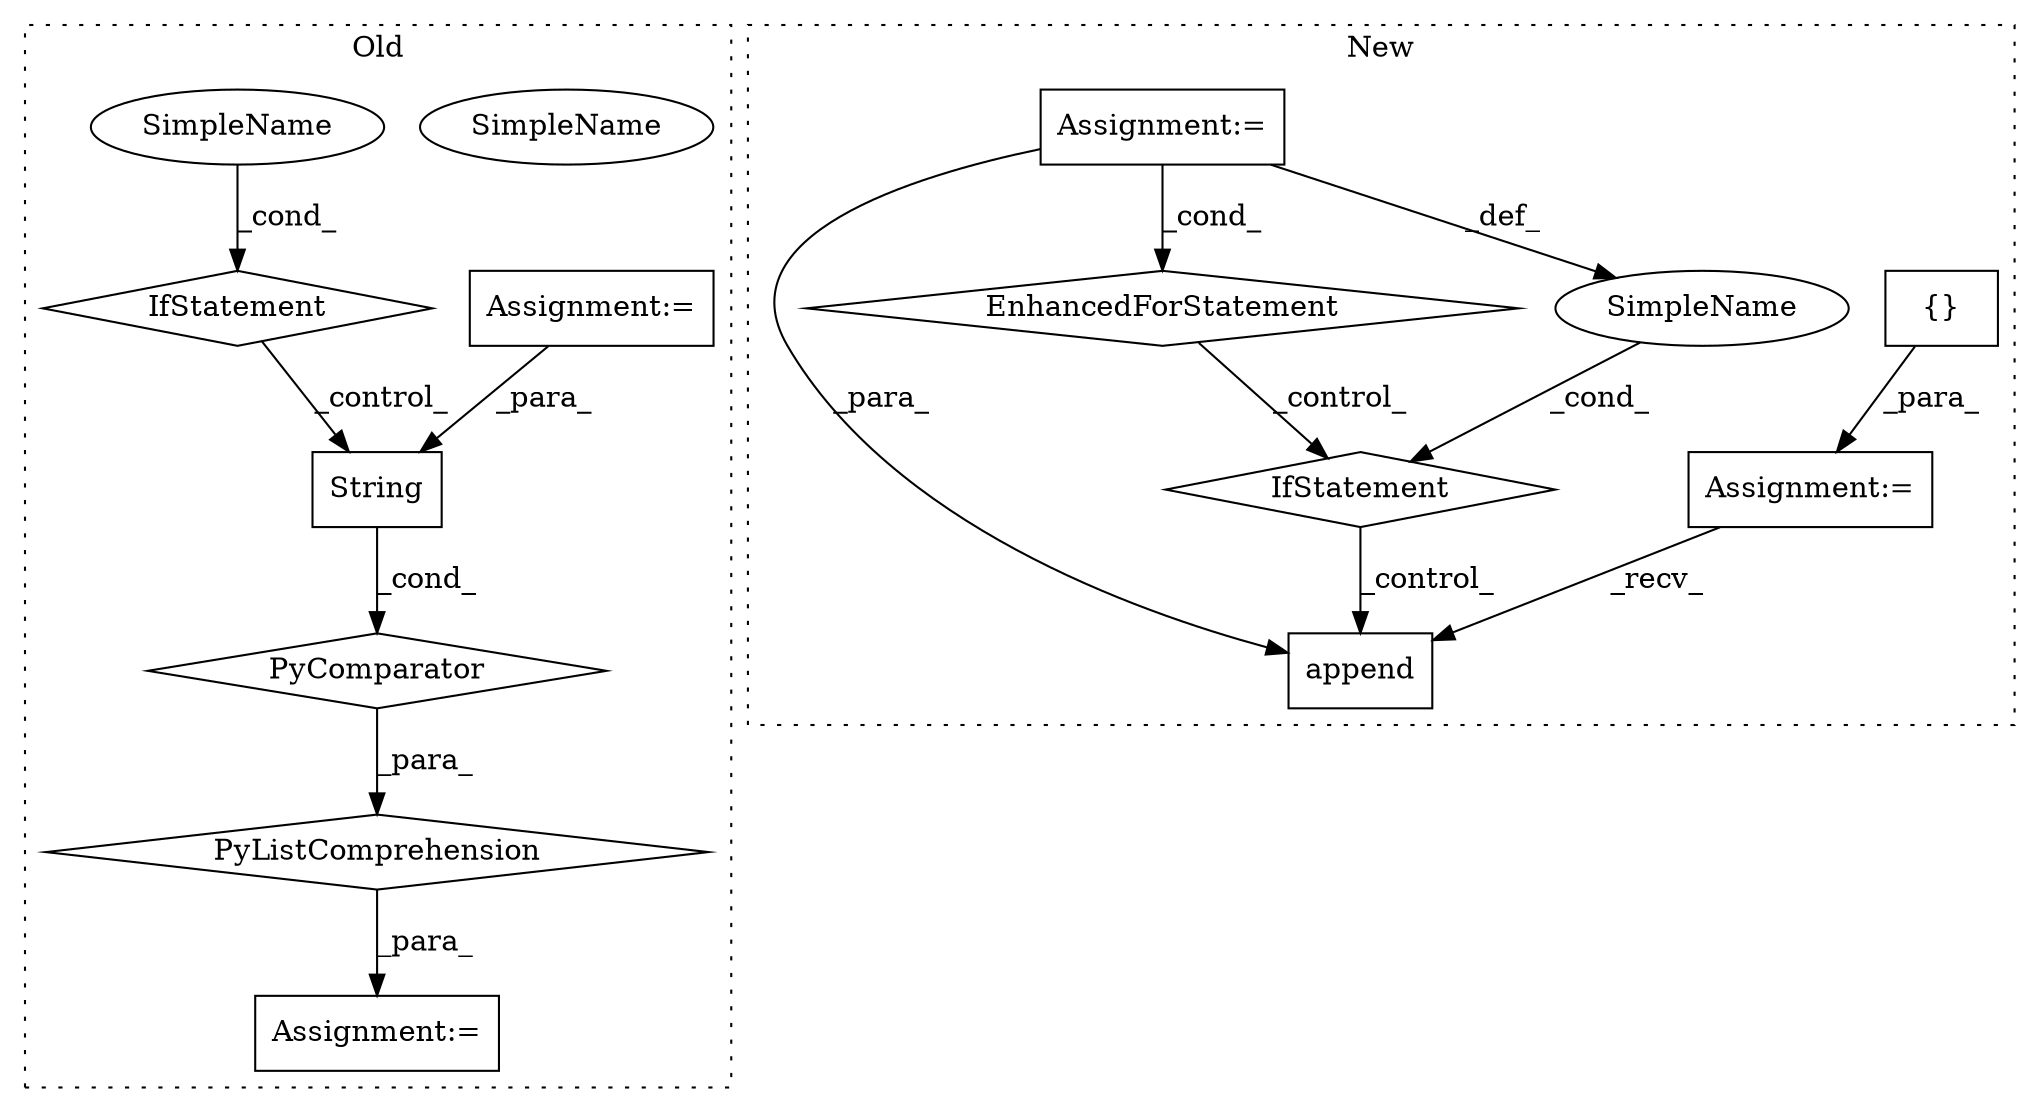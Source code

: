 digraph G {
subgraph cluster0 {
1 [label="String" a="32" s="6280,6296" l="7,1" shape="box"];
7 [label="IfStatement" a="25" s="6363" l="22" shape="diamond"];
10 [label="Assignment:=" a="7" s="6363" l="22" shape="box"];
11 [label="PyListComprehension" a="109" s="6238" l="155" shape="diamond"];
12 [label="SimpleName" a="42" s="6380" l="5" shape="ellipse"];
13 [label="PyComparator" a="113" s="6363" l="22" shape="diamond"];
14 [label="Assignment:=" a="7" s="6215" l="1" shape="box"];
15 [label="SimpleName" a="42" s="6380" l="5" shape="ellipse"];
label = "Old";
style="dotted";
}
subgraph cluster1 {
2 [label="append" a="32" s="6458,6507" l="7,2" shape="box"];
3 [label="Assignment:=" a="7" s="6230" l="1" shape="box"];
4 [label="{}" a="4" s="6243" l="2" shape="box"];
5 [label="EnhancedForStatement" a="70" s="6253,6324" l="57,2" shape="diamond"];
6 [label="Assignment:=" a="7" s="6253,6324" l="57,2" shape="box"];
8 [label="IfStatement" a="25" s="6361,6438" l="4,2" shape="diamond"];
9 [label="SimpleName" a="42" s="" l="" shape="ellipse"];
label = "New";
style="dotted";
}
1 -> 13 [label="_cond_"];
3 -> 2 [label="_recv_"];
4 -> 3 [label="_para_"];
5 -> 8 [label="_control_"];
6 -> 5 [label="_cond_"];
6 -> 2 [label="_para_"];
6 -> 9 [label="_def_"];
7 -> 1 [label="_control_"];
8 -> 2 [label="_control_"];
9 -> 8 [label="_cond_"];
10 -> 1 [label="_para_"];
11 -> 14 [label="_para_"];
13 -> 11 [label="_para_"];
15 -> 7 [label="_cond_"];
}